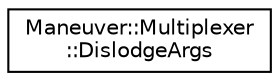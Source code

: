digraph "Graphical Class Hierarchy"
{
  edge [fontname="Helvetica",fontsize="10",labelfontname="Helvetica",labelfontsize="10"];
  node [fontname="Helvetica",fontsize="10",shape=record];
  rankdir="LR";
  Node0 [label="Maneuver::Multiplexer\l::DislodgeArgs",height=0.2,width=0.4,color="black", fillcolor="white", style="filled",URL="$struct_maneuver_1_1_multiplexer_1_1_dislodge_args.html"];
}
